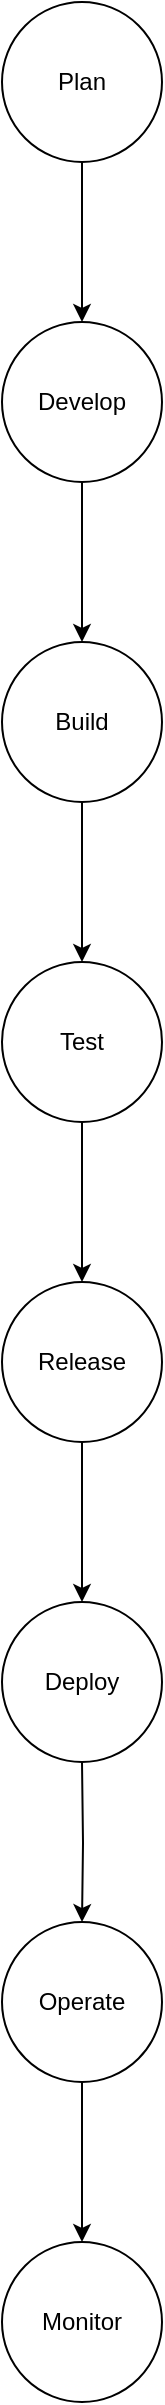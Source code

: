 <mxfile version="28.0.7">
  <diagram name="Page-1" id="O76OqlBA-53MLUcDElpJ">
    <mxGraphModel dx="1042" dy="527" grid="1" gridSize="10" guides="1" tooltips="1" connect="1" arrows="1" fold="1" page="1" pageScale="1" pageWidth="850" pageHeight="1100" math="0" shadow="0">
      <root>
        <mxCell id="0" />
        <mxCell id="1" parent="0" />
        <mxCell id="PPQTYa4_UQb3VozniPx9-27" value="" style="edgeStyle=orthogonalEdgeStyle;rounded=0;orthogonalLoop=1;jettySize=auto;html=1;" edge="1" parent="1" source="PPQTYa4_UQb3VozniPx9-19" target="PPQTYa4_UQb3VozniPx9-26">
          <mxGeometry relative="1" as="geometry" />
        </mxCell>
        <mxCell id="PPQTYa4_UQb3VozniPx9-19" value="Build" style="ellipse;whiteSpace=wrap;html=1;aspect=fixed;" vertex="1" parent="1">
          <mxGeometry x="340" y="450" width="80" height="80" as="geometry" />
        </mxCell>
        <mxCell id="PPQTYa4_UQb3VozniPx9-29" value="" style="edgeStyle=orthogonalEdgeStyle;rounded=0;orthogonalLoop=1;jettySize=auto;html=1;" edge="1" parent="1" source="PPQTYa4_UQb3VozniPx9-26" target="PPQTYa4_UQb3VozniPx9-28">
          <mxGeometry relative="1" as="geometry" />
        </mxCell>
        <mxCell id="PPQTYa4_UQb3VozniPx9-26" value="Test" style="ellipse;whiteSpace=wrap;html=1;aspect=fixed;" vertex="1" parent="1">
          <mxGeometry x="340" y="610" width="80" height="80" as="geometry" />
        </mxCell>
        <mxCell id="PPQTYa4_UQb3VozniPx9-50" value="" style="edgeStyle=orthogonalEdgeStyle;rounded=0;orthogonalLoop=1;jettySize=auto;html=1;" edge="1" parent="1" source="PPQTYa4_UQb3VozniPx9-28" target="PPQTYa4_UQb3VozniPx9-49">
          <mxGeometry relative="1" as="geometry" />
        </mxCell>
        <mxCell id="PPQTYa4_UQb3VozniPx9-28" value="Release" style="ellipse;whiteSpace=wrap;html=1;aspect=fixed;" vertex="1" parent="1">
          <mxGeometry x="340" y="770" width="80" height="80" as="geometry" />
        </mxCell>
        <mxCell id="PPQTYa4_UQb3VozniPx9-38" value="" style="edgeStyle=orthogonalEdgeStyle;rounded=0;orthogonalLoop=1;jettySize=auto;html=1;" edge="1" parent="1" source="PPQTYa4_UQb3VozniPx9-31" target="PPQTYa4_UQb3VozniPx9-19">
          <mxGeometry relative="1" as="geometry" />
        </mxCell>
        <mxCell id="PPQTYa4_UQb3VozniPx9-31" value="Develop" style="ellipse;whiteSpace=wrap;html=1;aspect=fixed;" vertex="1" parent="1">
          <mxGeometry x="340" y="290" width="80" height="80" as="geometry" />
        </mxCell>
        <mxCell id="PPQTYa4_UQb3VozniPx9-37" value="" style="edgeStyle=orthogonalEdgeStyle;rounded=0;orthogonalLoop=1;jettySize=auto;html=1;" edge="1" parent="1" source="PPQTYa4_UQb3VozniPx9-33" target="PPQTYa4_UQb3VozniPx9-31">
          <mxGeometry relative="1" as="geometry" />
        </mxCell>
        <mxCell id="PPQTYa4_UQb3VozniPx9-33" value="Plan" style="ellipse;whiteSpace=wrap;html=1;aspect=fixed;" vertex="1" parent="1">
          <mxGeometry x="340" y="130" width="80" height="80" as="geometry" />
        </mxCell>
        <mxCell id="PPQTYa4_UQb3VozniPx9-44" value="" style="edgeStyle=orthogonalEdgeStyle;rounded=0;orthogonalLoop=1;jettySize=auto;html=1;" edge="1" parent="1" target="PPQTYa4_UQb3VozniPx9-43">
          <mxGeometry relative="1" as="geometry">
            <mxPoint x="380" y="1010" as="sourcePoint" />
          </mxGeometry>
        </mxCell>
        <mxCell id="PPQTYa4_UQb3VozniPx9-46" value="" style="edgeStyle=orthogonalEdgeStyle;rounded=0;orthogonalLoop=1;jettySize=auto;html=1;" edge="1" parent="1" source="PPQTYa4_UQb3VozniPx9-43" target="PPQTYa4_UQb3VozniPx9-45">
          <mxGeometry relative="1" as="geometry" />
        </mxCell>
        <mxCell id="PPQTYa4_UQb3VozniPx9-43" value="Operate" style="ellipse;whiteSpace=wrap;html=1;aspect=fixed;" vertex="1" parent="1">
          <mxGeometry x="340" y="1090" width="80" height="80" as="geometry" />
        </mxCell>
        <mxCell id="PPQTYa4_UQb3VozniPx9-45" value="Monitor" style="ellipse;whiteSpace=wrap;html=1;aspect=fixed;" vertex="1" parent="1">
          <mxGeometry x="340" y="1250" width="80" height="80" as="geometry" />
        </mxCell>
        <mxCell id="PPQTYa4_UQb3VozniPx9-49" value="Deploy" style="ellipse;whiteSpace=wrap;html=1;aspect=fixed;" vertex="1" parent="1">
          <mxGeometry x="340" y="930" width="80" height="80" as="geometry" />
        </mxCell>
      </root>
    </mxGraphModel>
  </diagram>
</mxfile>
